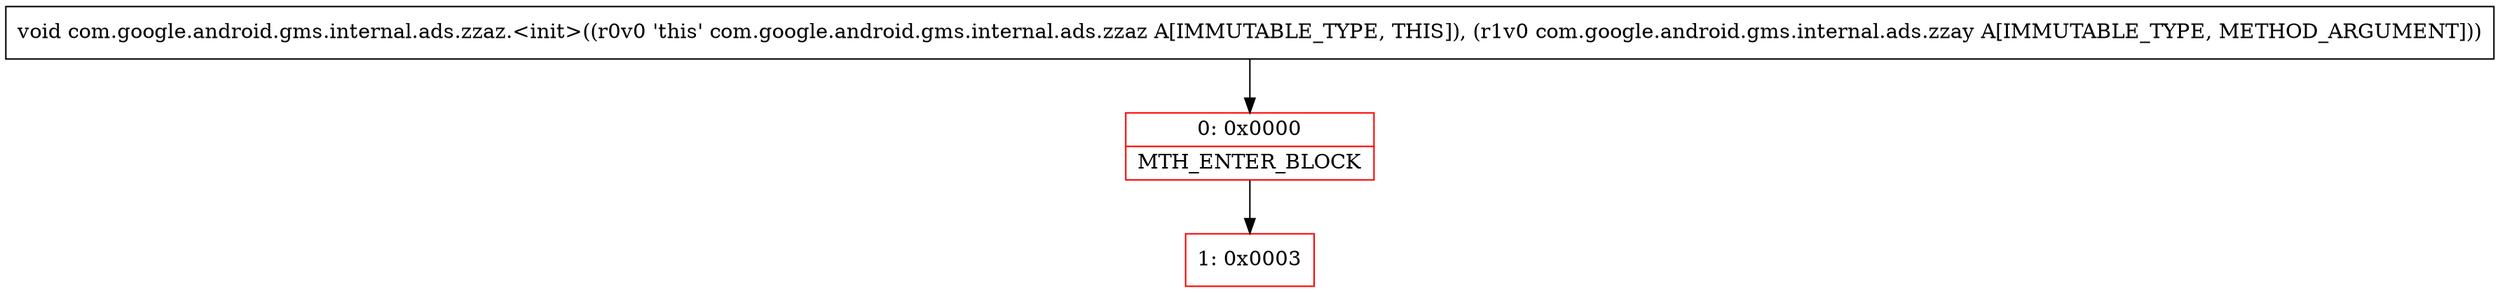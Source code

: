 digraph "CFG forcom.google.android.gms.internal.ads.zzaz.\<init\>(Lcom\/google\/android\/gms\/internal\/ads\/zzay;)V" {
subgraph cluster_Region_1623977763 {
label = "R(0)";
node [shape=record,color=blue];
}
Node_0 [shape=record,color=red,label="{0\:\ 0x0000|MTH_ENTER_BLOCK\l}"];
Node_1 [shape=record,color=red,label="{1\:\ 0x0003}"];
MethodNode[shape=record,label="{void com.google.android.gms.internal.ads.zzaz.\<init\>((r0v0 'this' com.google.android.gms.internal.ads.zzaz A[IMMUTABLE_TYPE, THIS]), (r1v0 com.google.android.gms.internal.ads.zzay A[IMMUTABLE_TYPE, METHOD_ARGUMENT])) }"];
MethodNode -> Node_0;
Node_0 -> Node_1;
}

